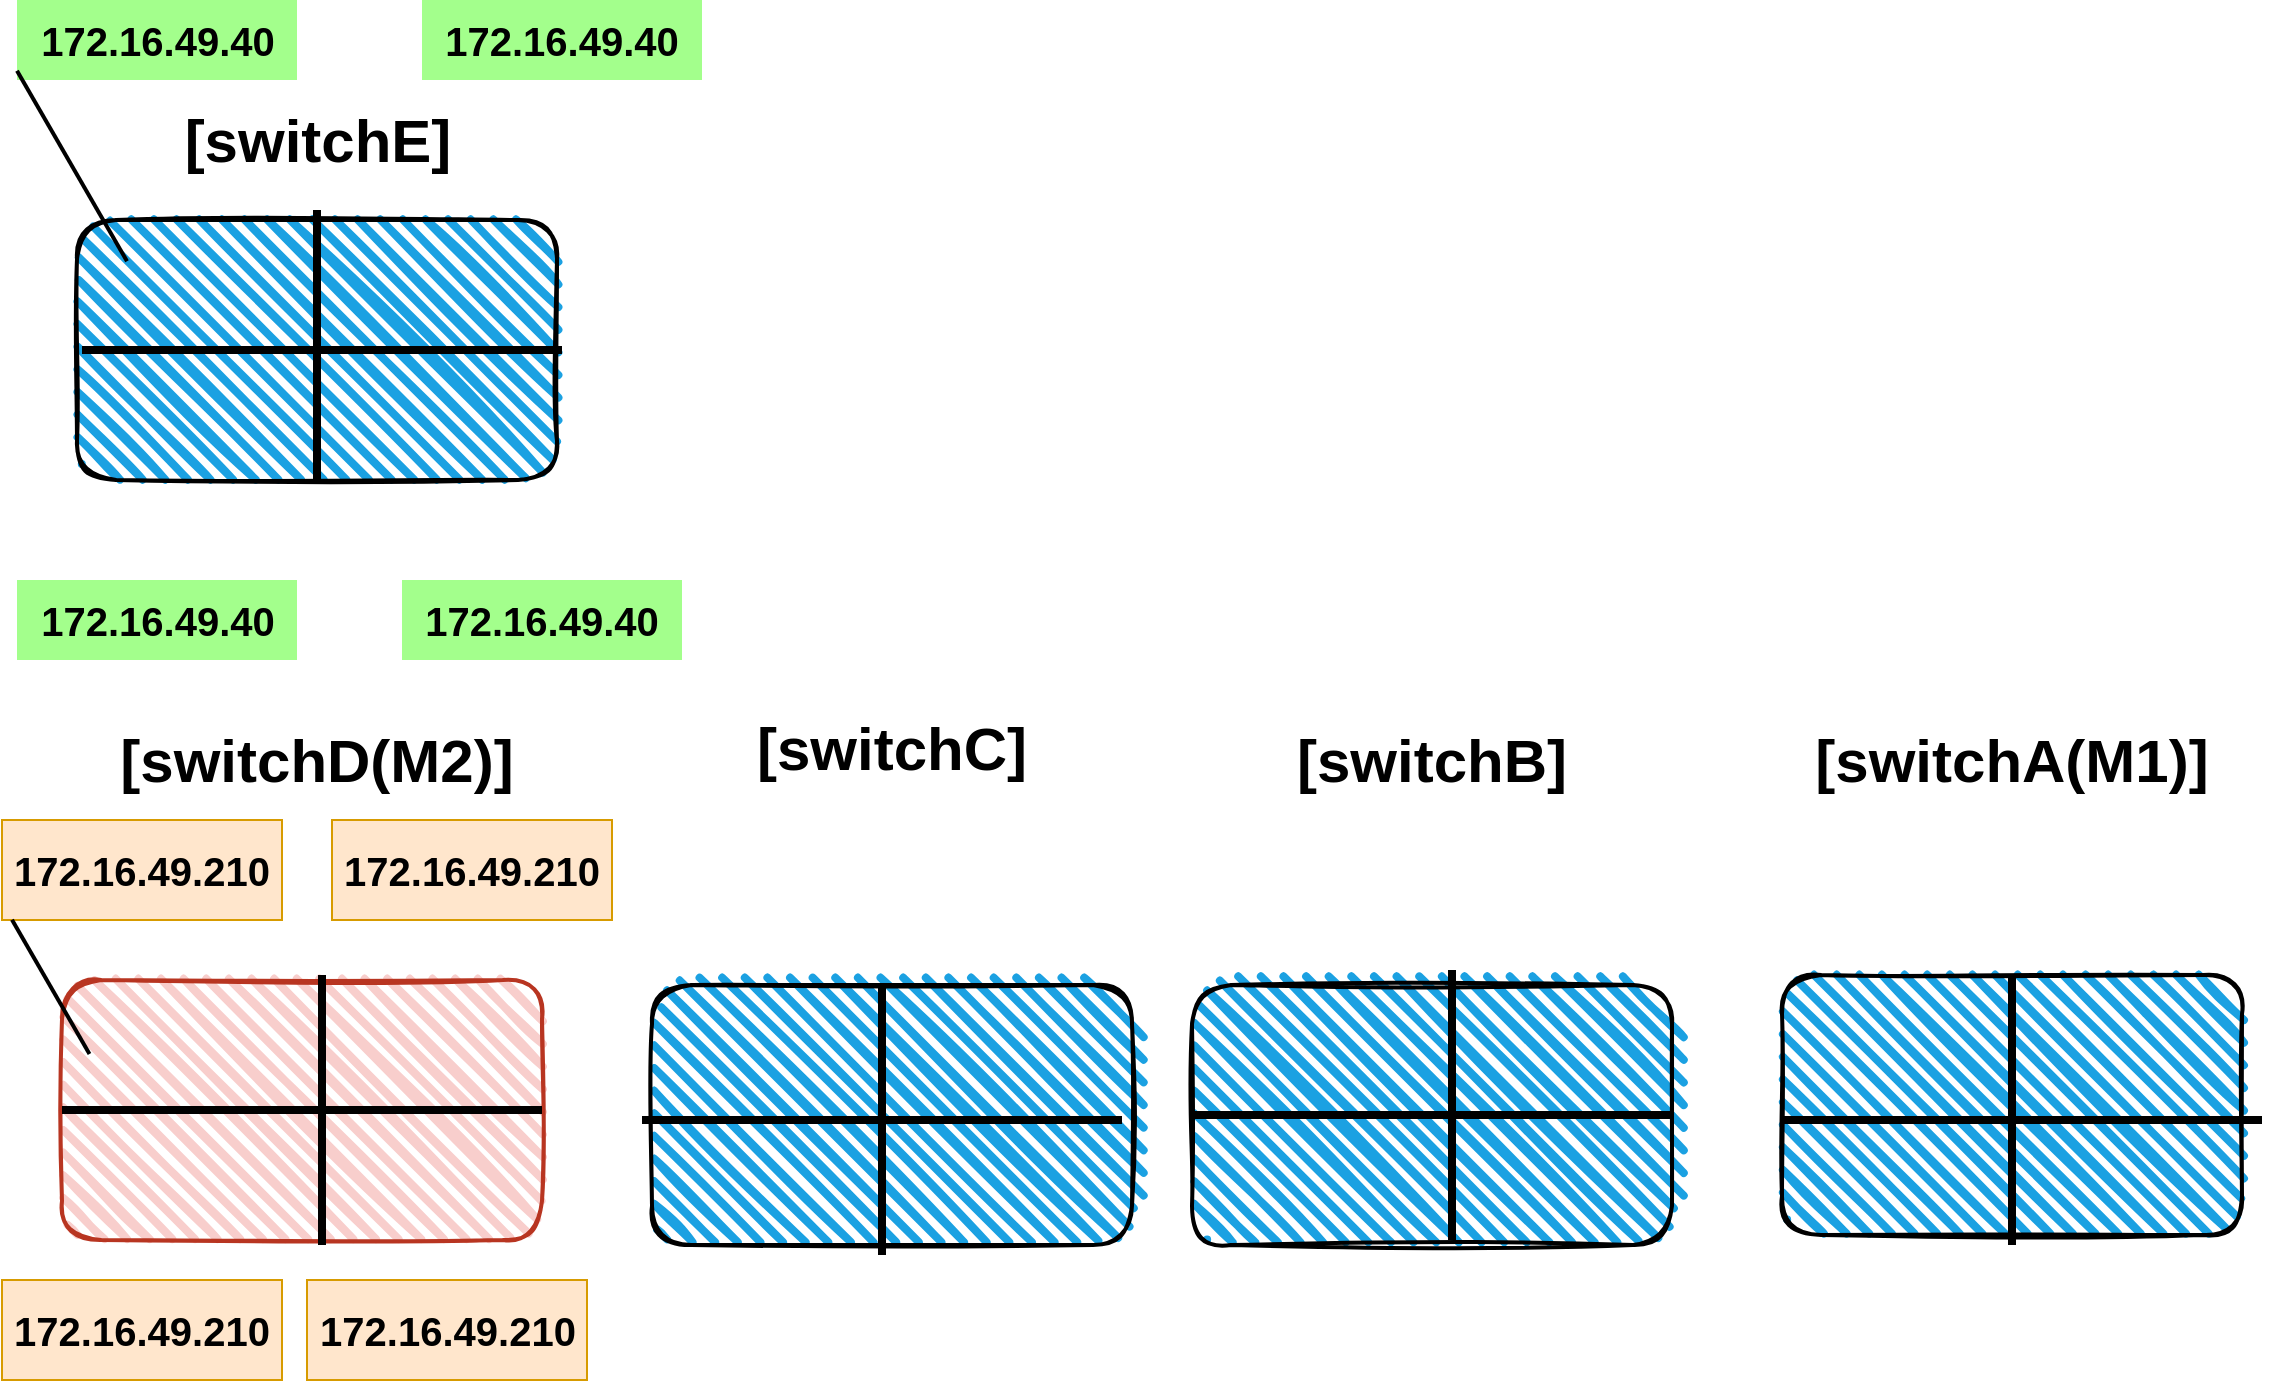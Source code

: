 <mxfile version="13.8.0" type="github">
  <diagram id="EciVQEBW0qG2yJVmfyix" name="Page-1">
    <mxGraphModel dx="2266" dy="938" grid="1" gridSize="10" guides="1" tooltips="1" connect="1" arrows="1" fold="1" page="1" pageScale="1" pageWidth="1169" pageHeight="827" math="0" shadow="0">
      <root>
        <mxCell id="0" />
        <mxCell id="1" parent="0" />
        <mxCell id="XryNoDLQJHqB9ck_YfK5-3" value="" style="rounded=1;whiteSpace=wrap;html=1;strokeWidth=2;fillWeight=4;hachureGap=8;hachureAngle=45;fillColor=#1ba1e2;sketch=1;" parent="1" vertex="1">
          <mxGeometry x="37.5" y="150" width="240" height="130" as="geometry" />
        </mxCell>
        <mxCell id="XryNoDLQJHqB9ck_YfK5-19" value="" style="rounded=1;whiteSpace=wrap;html=1;strokeWidth=2;fillWeight=4;hachureGap=8;hachureAngle=45;fillColor=#f8cecc;sketch=1;strokeColor=#B83521;" parent="1" vertex="1">
          <mxGeometry x="30" y="530" width="240" height="130" as="geometry" />
        </mxCell>
        <mxCell id="XryNoDLQJHqB9ck_YfK5-20" value="" style="rounded=1;whiteSpace=wrap;html=1;strokeWidth=2;fillWeight=4;hachureGap=8;hachureAngle=45;fillColor=#1ba1e2;sketch=1;" parent="1" vertex="1">
          <mxGeometry x="325" y="532.5" width="240" height="130" as="geometry" />
        </mxCell>
        <mxCell id="XryNoDLQJHqB9ck_YfK5-21" value="" style="rounded=1;whiteSpace=wrap;html=1;strokeWidth=2;fillWeight=4;hachureGap=8;hachureAngle=45;fillColor=#1ba1e2;sketch=1;" parent="1" vertex="1">
          <mxGeometry x="595" y="532.5" width="240" height="130" as="geometry" />
        </mxCell>
        <mxCell id="XryNoDLQJHqB9ck_YfK5-22" value="" style="rounded=1;whiteSpace=wrap;html=1;strokeWidth=2;fillWeight=4;hachureGap=8;hachureAngle=45;fillColor=#1ba1e2;sketch=1;" parent="1" vertex="1">
          <mxGeometry x="890" y="527.5" width="230" height="130" as="geometry" />
        </mxCell>
        <mxCell id="XryNoDLQJHqB9ck_YfK5-29" value="&lt;font style=&quot;font-size: 20px&quot;&gt;&lt;b&gt;172.16.49.210&lt;/b&gt;&lt;/font&gt;" style="text;html=1;strokeColor=#d79b00;align=center;verticalAlign=middle;whiteSpace=wrap;rounded=0;fillColor=#ffe6cc;" parent="1" vertex="1">
          <mxGeometry y="680" width="140" height="50" as="geometry" />
        </mxCell>
        <mxCell id="XryNoDLQJHqB9ck_YfK5-33" value="&lt;font style=&quot;font-size: 30px&quot;&gt;&lt;b&gt;[switchE]&lt;/b&gt;&lt;/font&gt;" style="text;html=1;strokeColor=none;fillColor=none;align=center;verticalAlign=middle;whiteSpace=wrap;rounded=0;" parent="1" vertex="1">
          <mxGeometry x="72.5" y="80" width="170" height="60" as="geometry" />
        </mxCell>
        <mxCell id="XryNoDLQJHqB9ck_YfK5-34" value="&lt;font style=&quot;font-size: 30px&quot;&gt;&lt;b&gt;[switchD(M2)]&lt;/b&gt;&lt;/font&gt;" style="text;html=1;strokeColor=none;fillColor=none;align=center;verticalAlign=middle;whiteSpace=wrap;rounded=0;" parent="1" vertex="1">
          <mxGeometry x="66.25" y="390" width="182.5" height="60" as="geometry" />
        </mxCell>
        <mxCell id="XryNoDLQJHqB9ck_YfK5-36" value="&lt;font style=&quot;font-size: 30px&quot;&gt;&lt;b&gt;[switchB]&lt;/b&gt;&lt;/font&gt;" style="text;html=1;strokeColor=none;fillColor=none;align=center;verticalAlign=middle;whiteSpace=wrap;rounded=0;" parent="1" vertex="1">
          <mxGeometry x="630" y="390" width="170" height="60" as="geometry" />
        </mxCell>
        <mxCell id="XryNoDLQJHqB9ck_YfK5-37" value="&lt;font style=&quot;font-size: 30px&quot;&gt;&lt;b&gt;[switchA(M1)]&lt;/b&gt;&lt;/font&gt;" style="text;html=1;strokeColor=none;fillColor=none;align=center;verticalAlign=middle;whiteSpace=wrap;rounded=0;" parent="1" vertex="1">
          <mxGeometry x="920" y="390" width="170" height="60" as="geometry" />
        </mxCell>
        <mxCell id="XryNoDLQJHqB9ck_YfK5-39" value="&lt;font style=&quot;font-size: 30px&quot;&gt;&lt;b&gt;[switchC]&lt;/b&gt;&lt;/font&gt;" style="text;html=1;strokeColor=none;fillColor=none;align=center;verticalAlign=middle;whiteSpace=wrap;rounded=0;" parent="1" vertex="1">
          <mxGeometry x="360" y="384" width="170" height="60" as="geometry" />
        </mxCell>
        <mxCell id="SzZjz5ikuDk73xtTwfuv-1" value="" style="line;strokeWidth=4;direction=south;html=1;perimeter=backbonePerimeter;points=[];outlineConnect=0;" vertex="1" parent="1">
          <mxGeometry x="152.5" y="145" width="10" height="135" as="geometry" />
        </mxCell>
        <mxCell id="SzZjz5ikuDk73xtTwfuv-2" value="" style="line;strokeWidth=4;html=1;perimeter=backbonePerimeter;points=[];outlineConnect=0;" vertex="1" parent="1">
          <mxGeometry x="40" y="210" width="240" height="10" as="geometry" />
        </mxCell>
        <mxCell id="SzZjz5ikuDk73xtTwfuv-3" value="" style="line;strokeWidth=4;html=1;perimeter=backbonePerimeter;points=[];outlineConnect=0;" vertex="1" parent="1">
          <mxGeometry x="30" y="590" width="240" height="10" as="geometry" />
        </mxCell>
        <mxCell id="SzZjz5ikuDk73xtTwfuv-5" value="" style="line;strokeWidth=4;html=1;perimeter=backbonePerimeter;points=[];outlineConnect=0;" vertex="1" parent="1">
          <mxGeometry x="320" y="595" width="240" height="10" as="geometry" />
        </mxCell>
        <mxCell id="SzZjz5ikuDk73xtTwfuv-6" value="" style="line;strokeWidth=4;html=1;perimeter=backbonePerimeter;points=[];outlineConnect=0;" vertex="1" parent="1">
          <mxGeometry x="890" y="595" width="240" height="10" as="geometry" />
        </mxCell>
        <mxCell id="SzZjz5ikuDk73xtTwfuv-7" value="" style="line;strokeWidth=4;html=1;perimeter=backbonePerimeter;points=[];outlineConnect=0;" vertex="1" parent="1">
          <mxGeometry x="595" y="592.5" width="240" height="10" as="geometry" />
        </mxCell>
        <mxCell id="SzZjz5ikuDk73xtTwfuv-8" value="" style="line;strokeWidth=4;direction=south;html=1;perimeter=backbonePerimeter;points=[];outlineConnect=0;" vertex="1" parent="1">
          <mxGeometry x="435" y="532.5" width="10" height="135" as="geometry" />
        </mxCell>
        <mxCell id="SzZjz5ikuDk73xtTwfuv-9" value="" style="line;strokeWidth=4;direction=south;html=1;perimeter=backbonePerimeter;points=[];outlineConnect=0;" vertex="1" parent="1">
          <mxGeometry x="155" y="527.5" width="10" height="135" as="geometry" />
        </mxCell>
        <mxCell id="SzZjz5ikuDk73xtTwfuv-10" value="" style="line;strokeWidth=4;direction=south;html=1;perimeter=backbonePerimeter;points=[];outlineConnect=0;" vertex="1" parent="1">
          <mxGeometry x="1000" y="527.5" width="10" height="135" as="geometry" />
        </mxCell>
        <mxCell id="SzZjz5ikuDk73xtTwfuv-11" value="" style="line;strokeWidth=4;direction=south;html=1;perimeter=backbonePerimeter;points=[];outlineConnect=0;" vertex="1" parent="1">
          <mxGeometry x="720" y="525" width="10" height="135" as="geometry" />
        </mxCell>
        <mxCell id="SzZjz5ikuDk73xtTwfuv-12" value="&lt;font style=&quot;font-size: 20px&quot;&gt;&lt;b&gt;172.16.49.40&lt;/b&gt;&lt;/font&gt;" style="text;html=1;strokeColor=none;align=center;verticalAlign=middle;whiteSpace=wrap;rounded=0;fillColor=#A3FF8C;" vertex="1" parent="1">
          <mxGeometry x="7.5" y="40" width="140" height="40" as="geometry" />
        </mxCell>
        <mxCell id="SzZjz5ikuDk73xtTwfuv-13" value="" style="line;strokeWidth=2;direction=south;html=1;rotation=-30;" vertex="1" parent="1">
          <mxGeometry x="30" y="67.99" width="10" height="110" as="geometry" />
        </mxCell>
        <mxCell id="SzZjz5ikuDk73xtTwfuv-15" value="&lt;font style=&quot;font-size: 20px&quot;&gt;&lt;b&gt;172.16.49.40&lt;/b&gt;&lt;/font&gt;" style="text;html=1;strokeColor=none;align=center;verticalAlign=middle;whiteSpace=wrap;rounded=0;fillColor=#A3FF8C;" vertex="1" parent="1">
          <mxGeometry x="210" y="40" width="140" height="40" as="geometry" />
        </mxCell>
        <mxCell id="SzZjz5ikuDk73xtTwfuv-16" value="&lt;font style=&quot;font-size: 20px&quot;&gt;&lt;b&gt;172.16.49.40&lt;/b&gt;&lt;/font&gt;" style="text;html=1;strokeColor=none;align=center;verticalAlign=middle;whiteSpace=wrap;rounded=0;fillColor=#A3FF8C;" vertex="1" parent="1">
          <mxGeometry x="7.5" y="330" width="140" height="40" as="geometry" />
        </mxCell>
        <mxCell id="SzZjz5ikuDk73xtTwfuv-17" value="&lt;font style=&quot;font-size: 20px&quot;&gt;&lt;b&gt;172.16.49.40&lt;/b&gt;&lt;/font&gt;" style="text;html=1;strokeColor=none;align=center;verticalAlign=middle;whiteSpace=wrap;rounded=0;fillColor=#A3FF8C;" vertex="1" parent="1">
          <mxGeometry x="200" y="330" width="140" height="40" as="geometry" />
        </mxCell>
        <mxCell id="SzZjz5ikuDk73xtTwfuv-18" value="&lt;font style=&quot;font-size: 20px&quot;&gt;&lt;b&gt;172.16.49.210&lt;/b&gt;&lt;/font&gt;" style="text;html=1;strokeColor=#d79b00;align=center;verticalAlign=middle;whiteSpace=wrap;rounded=0;fillColor=#ffe6cc;" vertex="1" parent="1">
          <mxGeometry x="152.5" y="680" width="140" height="50" as="geometry" />
        </mxCell>
        <mxCell id="SzZjz5ikuDk73xtTwfuv-19" value="&lt;font style=&quot;font-size: 20px&quot;&gt;&lt;b&gt;172.16.49.210&lt;/b&gt;&lt;/font&gt;" style="text;html=1;strokeColor=#d79b00;align=center;verticalAlign=middle;whiteSpace=wrap;rounded=0;fillColor=#ffe6cc;" vertex="1" parent="1">
          <mxGeometry y="450" width="140" height="50" as="geometry" />
        </mxCell>
        <mxCell id="SzZjz5ikuDk73xtTwfuv-20" value="&lt;font style=&quot;font-size: 20px&quot;&gt;&lt;b&gt;172.16.49.210&lt;/b&gt;&lt;/font&gt;" style="text;html=1;strokeColor=#d79b00;align=center;verticalAlign=middle;whiteSpace=wrap;rounded=0;fillColor=#ffe6cc;" vertex="1" parent="1">
          <mxGeometry x="165" y="450" width="140" height="50" as="geometry" />
        </mxCell>
        <mxCell id="SzZjz5ikuDk73xtTwfuv-22" value="" style="line;strokeWidth=2;direction=south;html=1;rotation=-30;" vertex="1" parent="1">
          <mxGeometry x="19.37" y="494.68" width="10" height="77.5" as="geometry" />
        </mxCell>
      </root>
    </mxGraphModel>
  </diagram>
</mxfile>
